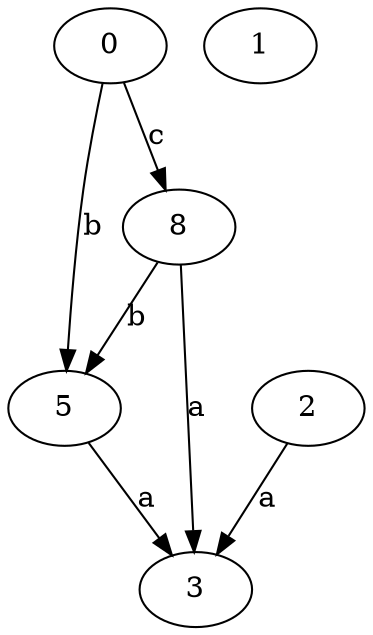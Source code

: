 strict digraph  {
0;
1;
2;
3;
5;
8;
0 -> 5  [label=b];
0 -> 8  [label=c];
2 -> 3  [label=a];
5 -> 3  [label=a];
8 -> 3  [label=a];
8 -> 5  [label=b];
}
